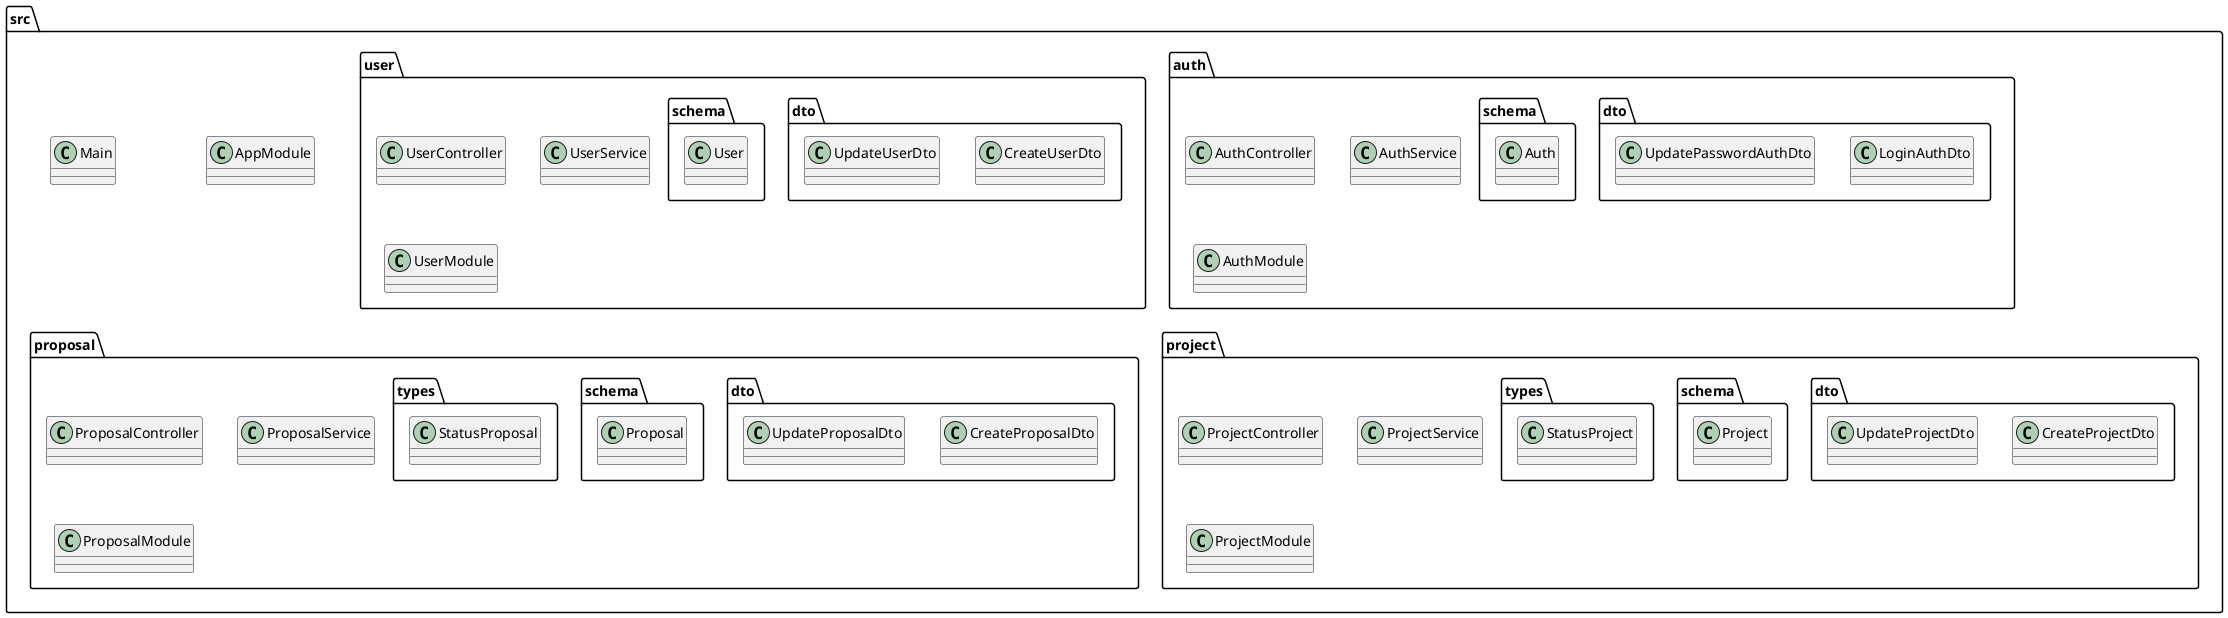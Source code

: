 @startuml
' Diagrama de paquetes - Vista de Desarrollo ProAula

package "src" {
  package "auth" {
    class AuthController
    class AuthService
    class AuthModule
    package "dto" {
      class LoginAuthDto
      class UpdatePasswordAuthDto
    }
    package "schema" {
      class Auth
    }
  }
  package "user" {
    class UserController
    class UserService
    class UserModule
    package "dto" {
      class CreateUserDto
      class UpdateUserDto
    }
    package "schema" {
      class User
    }
  }
  package "project" {
    class ProjectController
    class ProjectService
    class ProjectModule
    package "dto" {
      class CreateProjectDto
      class UpdateProjectDto
    }
    package "schema" {
      class Project
    }
    package "types" {
      class StatusProject
    }
  }
  package "proposal" {
    class ProposalController
    class ProposalService
    class ProposalModule
    package "dto" {
      class CreateProposalDto
      class UpdateProposalDto
    }
    package "schema" {
      class Proposal
    }
    package "types" {
      class StatusProposal
    }
  }
  class AppModule
  class Main
}

@enduml
